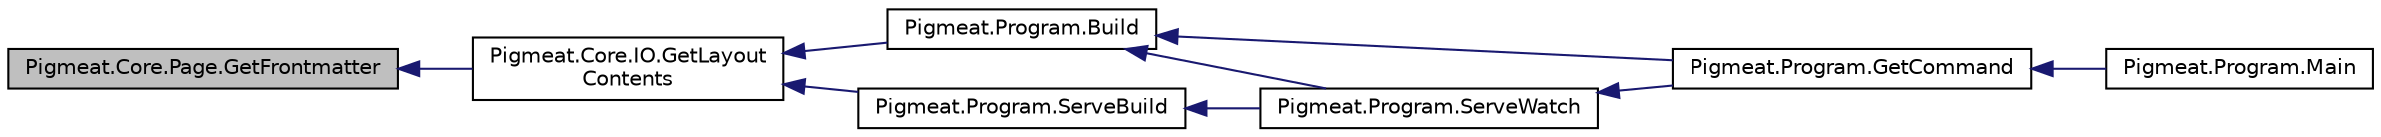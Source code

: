 digraph "Pigmeat.Core.Page.GetFrontmatter"
{
  edge [fontname="Helvetica",fontsize="10",labelfontname="Helvetica",labelfontsize="10"];
  node [fontname="Helvetica",fontsize="10",shape=record];
  rankdir="LR";
  Node3 [label="Pigmeat.Core.Page.GetFrontmatter",height=0.2,width=0.4,color="black", fillcolor="grey75", style="filled", fontcolor="black"];
  Node3 -> Node4 [dir="back",color="midnightblue",fontsize="10",style="solid",fontname="Helvetica"];
  Node4 [label="Pigmeat.Core.IO.GetLayout\lContents",height=0.2,width=0.4,color="black", fillcolor="white", style="filled",URL="$class_pigmeat_1_1_core_1_1_i_o.html#ae9cd73892daa23bdf19c9a229fe62b7b",tooltip="Get the contents of Layouts recursively "];
  Node4 -> Node5 [dir="back",color="midnightblue",fontsize="10",style="solid",fontname="Helvetica"];
  Node5 [label="Pigmeat.Program.Build",height=0.2,width=0.4,color="black", fillcolor="white", style="filled",URL="$class_pigmeat_1_1_program.html#a878beaee804aea5645618e59b1a6d250",tooltip="The standard Pigmeat build process "];
  Node5 -> Node6 [dir="back",color="midnightblue",fontsize="10",style="solid",fontname="Helvetica"];
  Node6 [label="Pigmeat.Program.GetCommand",height=0.2,width=0.4,color="black", fillcolor="white", style="filled",URL="$class_pigmeat_1_1_program.html#a813269f3c9466bddfa561c72eb56de4f",tooltip="Perform actions specified by command calls "];
  Node6 -> Node7 [dir="back",color="midnightblue",fontsize="10",style="solid",fontname="Helvetica"];
  Node7 [label="Pigmeat.Program.Main",height=0.2,width=0.4,color="black", fillcolor="white", style="filled",URL="$class_pigmeat_1_1_program.html#a3b898a93d66f23079be04ac657013df3",tooltip="Handle primary tool information, such as command inputs and current directory "];
  Node5 -> Node8 [dir="back",color="midnightblue",fontsize="10",style="solid",fontname="Helvetica"];
  Node8 [label="Pigmeat.Program.ServeWatch",height=0.2,width=0.4,color="black", fillcolor="white", style="filled",URL="$class_pigmeat_1_1_program.html#a7fbef86d893429923099420b3748b826",tooltip="Watch the file system for changes (initial component of the serve command) "];
  Node8 -> Node6 [dir="back",color="midnightblue",fontsize="10",style="solid",fontname="Helvetica"];
  Node4 -> Node9 [dir="back",color="midnightblue",fontsize="10",style="solid",fontname="Helvetica"];
  Node9 [label="Pigmeat.Program.ServeBuild",height=0.2,width=0.4,color="black", fillcolor="white", style="filled",URL="$class_pigmeat_1_1_program.html#a196f0e133927e9c381295c4915ebdfb2",tooltip="Rebuild changed files (final component of the serve command) "];
  Node9 -> Node8 [dir="back",color="midnightblue",fontsize="10",style="solid",fontname="Helvetica"];
}
